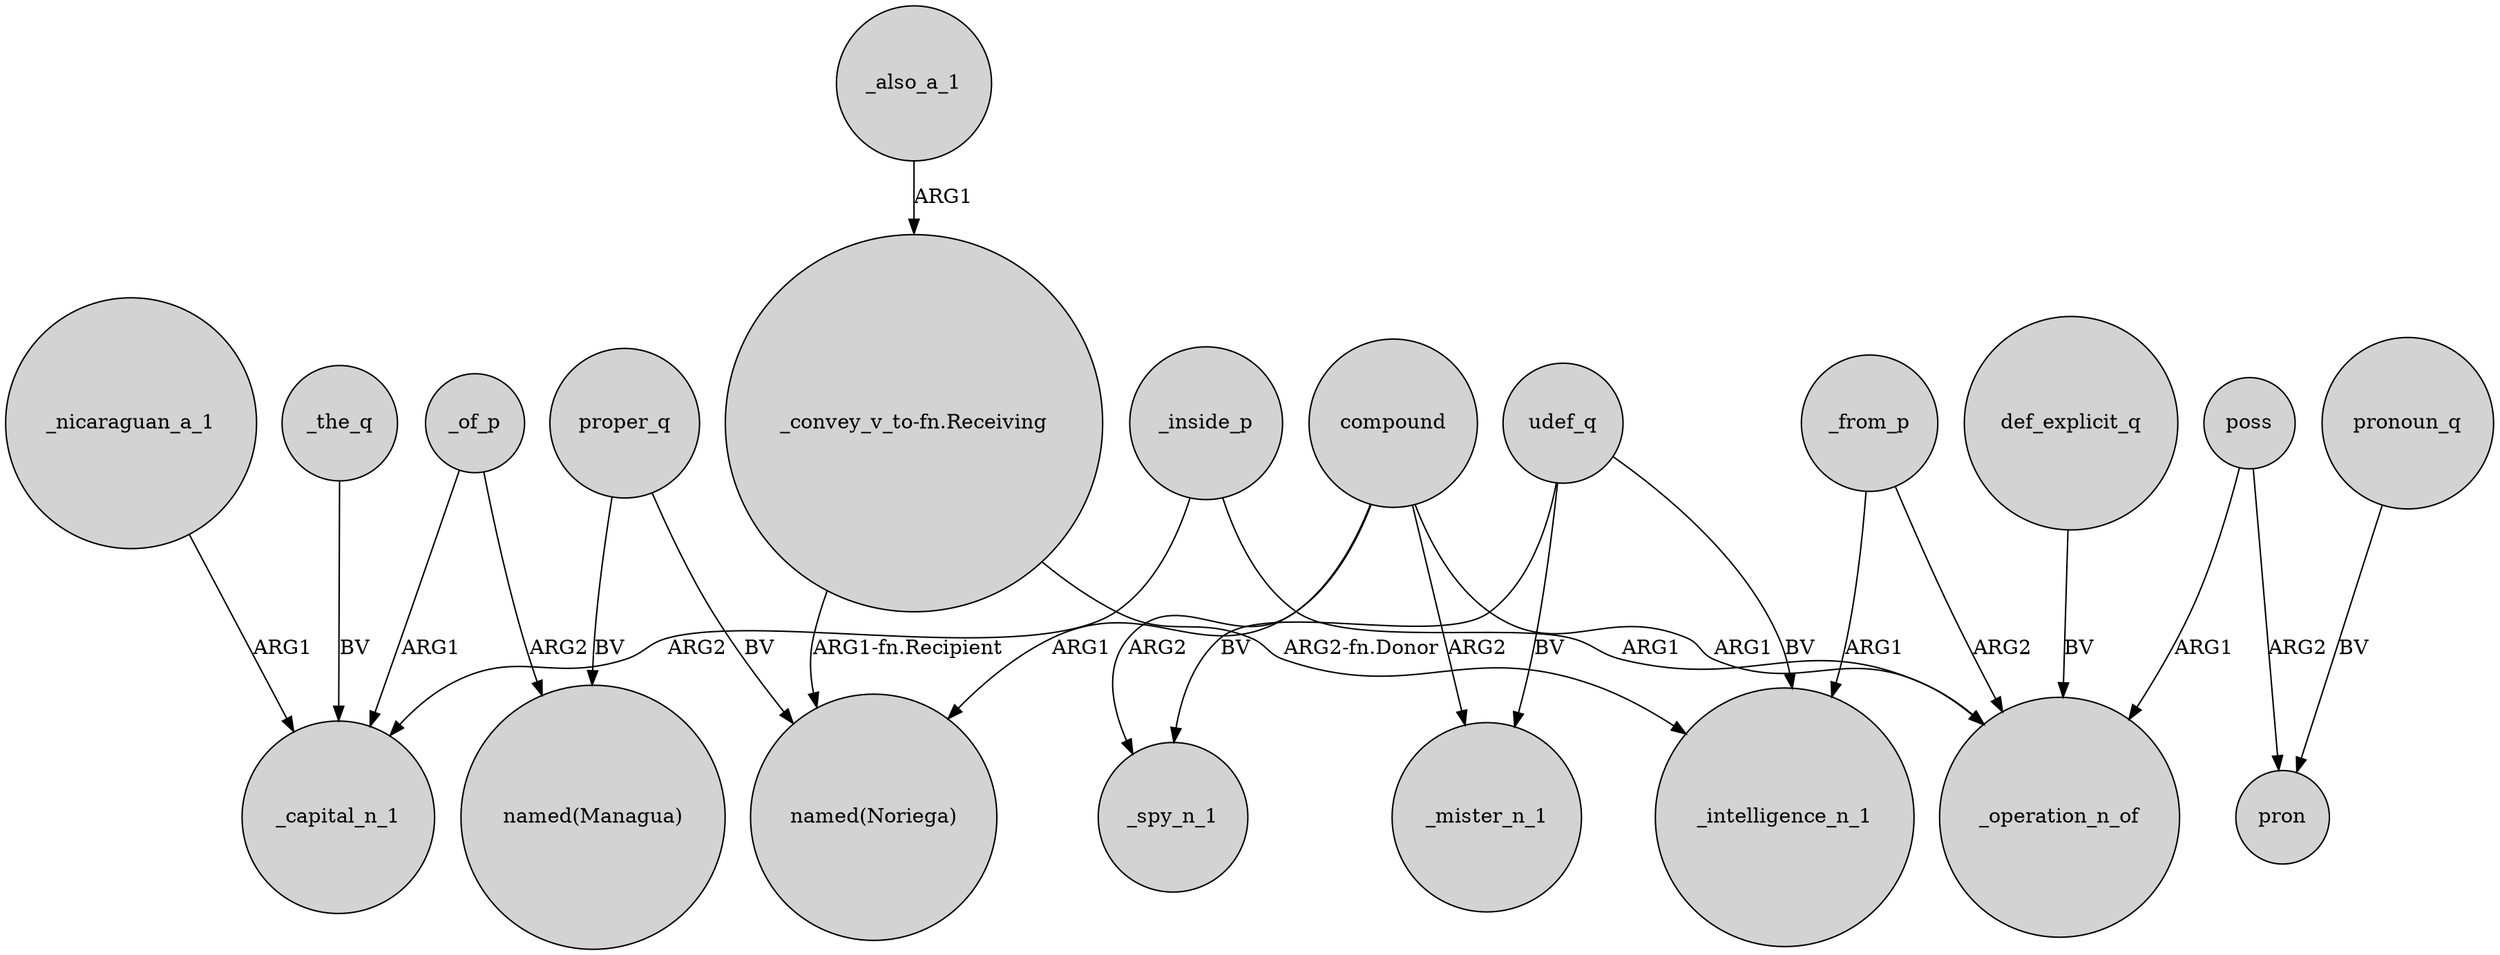 digraph {
	node [shape=circle style=filled]
	_nicaraguan_a_1 -> _capital_n_1 [label=ARG1]
	_the_q -> _capital_n_1 [label=BV]
	compound -> "named(Noriega)" [label=ARG1]
	compound -> _mister_n_1 [label=ARG2]
	_from_p -> _intelligence_n_1 [label=ARG1]
	_of_p -> "named(Managua)" [label=ARG2]
	_of_p -> _capital_n_1 [label=ARG1]
	poss -> _operation_n_of [label=ARG1]
	_also_a_1 -> "_convey_v_to-fn.Receiving" [label=ARG1]
	compound -> _operation_n_of [label=ARG1]
	compound -> _spy_n_1 [label=ARG2]
	udef_q -> _mister_n_1 [label=BV]
	"_convey_v_to-fn.Receiving" -> "named(Noriega)" [label="ARG1-fn.Recipient"]
	"_convey_v_to-fn.Receiving" -> _intelligence_n_1 [label="ARG2-fn.Donor"]
	pronoun_q -> pron [label=BV]
	_inside_p -> _operation_n_of [label=ARG1]
	poss -> pron [label=ARG2]
	udef_q -> _intelligence_n_1 [label=BV]
	_inside_p -> _capital_n_1 [label=ARG2]
	udef_q -> _spy_n_1 [label=BV]
	def_explicit_q -> _operation_n_of [label=BV]
	_from_p -> _operation_n_of [label=ARG2]
	proper_q -> "named(Managua)" [label=BV]
	proper_q -> "named(Noriega)" [label=BV]
}
